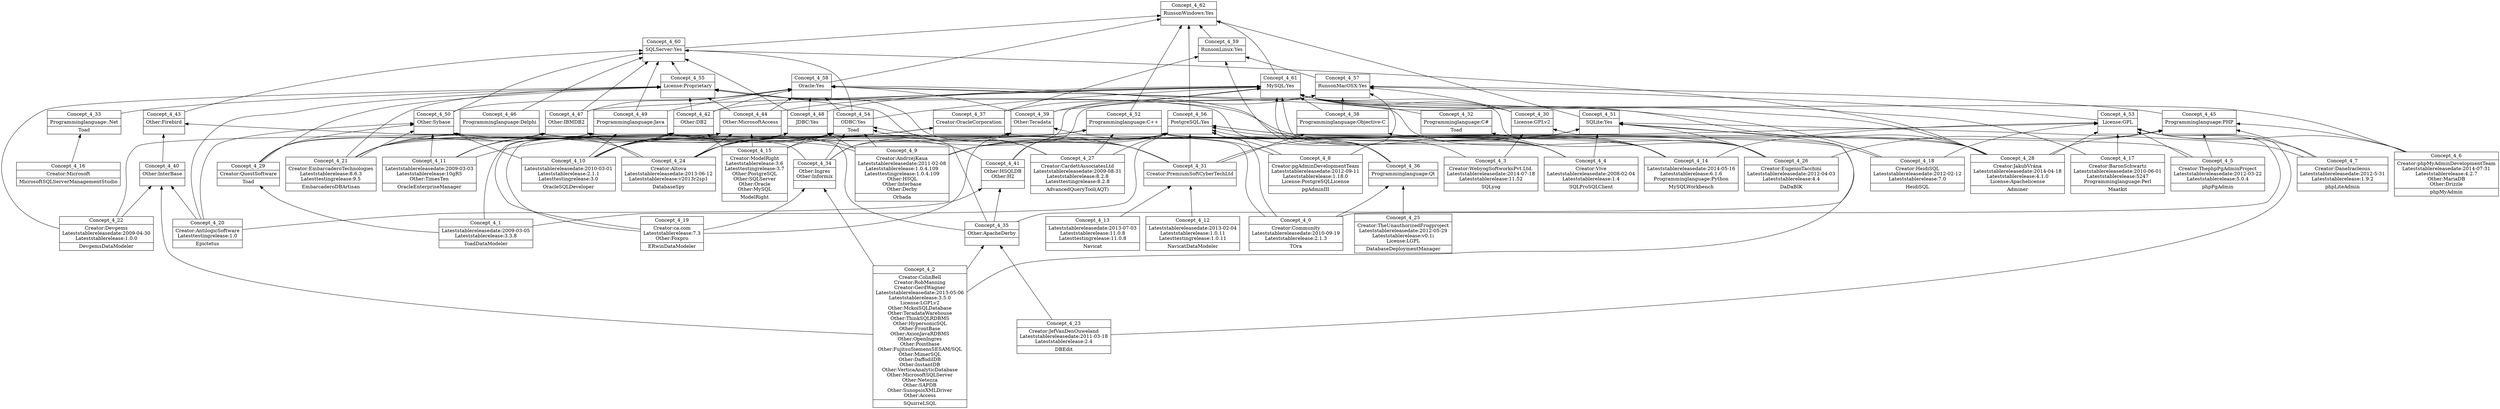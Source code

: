 digraph G { 
	rankdir=BT;
subgraph 4 { 
label="4";
1 [shape=record,label="{Concept_4_6|Creator:phpMyAdminDevelopmentTeam\nLateststablereleasedate:2014-07-31\nLateststablerelease:4.2.7\nOther:MariaDB\nOther:Drizzle\n|phpMyAdmin\n}"];
2 [shape=record,label="{Concept_4_5|Creator:ThephpPgAdminProject\nLateststablereleasedate:2012-03-22\nLateststablerelease:5.0.4\n|phpPgAdmin\n}"];
3 [shape=record,label="{Concept_4_23|Creator:JefVanDenOuweland\nLateststablereleasedate:2011-03-18\nLateststablerelease:2.4\n|DBEdit\n}"];
4 [shape=record,label="{Concept_4_17|Creator:BaronSchwartz\nLateststablereleasedate:2010-06-01\nLateststablerelease:5247\nProgramminglanguage:Perl\n|Maatkit\n}"];
5 [shape=record,label="{Concept_4_22|Creator:Devgems\nLateststablereleasedate:2009-04-30\nLateststablerelease:1.0.0\n|DevgemsDataModeler\n}"];
6 [shape=record,label="{Concept_4_15|Creator:ModelRight\nLateststablerelease:3.6\nLatesttestingrelease:3.7\nOther:PostgreSQL\nOther:SQLServer\nOther:Oracle\nOther:MySQL\n|ModelRight\n}"];
7 [shape=record,label="{Concept_4_0|Creator:Community\nLateststablereleasedate:2010-09-19\nLateststablerelease:2.1.3\n|TOra\n}"];
8 [shape=record,label="{Concept_4_21|Creator:EmbarcaderoTechnologies\nLateststablerelease:8.6.3\nLatesttestingrelease:9.5\n|EmbarcaderoDBArtisan\n}"];
9 [shape=record,label="{Concept_4_24|Creator:Altova\nLateststablereleasedate:2013-06-12\nLateststablerelease:v2013r2sp1\n|DatabaseSpy\n}"];
10 [shape=record,label="{Concept_4_28|Creator:JakubVrána\nLateststablereleasedate:2014-04-18\nLateststablerelease:4.1.0\nLicense:Apachelicense\n|Adminer\n}"];
11 [shape=record,label="{Concept_4_20|Creator:AntilogicSoftware\nLatesttestingrelease:1.0\n|Epictetus\n}"];
12 [shape=record,label="{Concept_4_16|Creator:Microsoft\n|MicrosoftSQLServerManagementStudio\n}"];
13 [shape=record,label="{Concept_4_8|Creator:pgAdminDevelopmentTeam\nLateststablereleasedate:2012-09-11\nLateststablerelease:1.18.0\nLicense:PostgreSQLLicense\n|pgAdminIII\n}"];
14 [shape=record,label="{Concept_4_3|Creator:WebyogSoftworksPvt.Ltd.\nLateststablereleasedate:2014-07-18\nLateststablerelease:11.52\n|SQLyog\n}"];
15 [shape=record,label="{Concept_4_19|Creator:ca.com\nLateststablerelease:7.3\nOther:Foxpro\n|ERwinDataModeler\n}"];
16 [shape=record,label="{Concept_4_7|Creator:DaneIracleous\nLateststablereleasedate:2012-5-31\nLateststablerelease:1.9.2\n|phpLiteAdmin\n}"];
17 [shape=record,label="{Concept_4_18|Creator:HeidiSQL\nLateststablereleasedate:2012-02-12\nLateststablerelease:7.0\n|HeidiSQL\n}"];
18 [shape=record,label="{Concept_4_12|Lateststablereleasedate:2013-02-04\nLateststablerelease:1.0.11\nLatesttestingrelease:1.0.11\n|NavicatDataModeler\n}"];
19 [shape=record,label="{Concept_4_13|Lateststablereleasedate:2013-07-03\nLateststablerelease:11.0.8\nLatesttestingrelease:11.0.8\n|Navicat\n}"];
20 [shape=record,label="{Concept_4_10|Lateststablereleasedate:2010-03-01\nLateststablerelease:2.1.1\nLatesttestingrelease:3.0\n|OracleSQLDeveloper\n}"];
21 [shape=record,label="{Concept_4_11|Lateststablereleasedate:2009-03-03\nLateststablerelease:10gR5\nOther:TimesTen\n|OracleEnterpriseManager\n}"];
22 [shape=record,label="{Concept_4_26|Creator:EugenioTacchini\nLateststablereleasedate:2012-04-03\nLateststablerelease:4.4\n|DaDaBIK\n}"];
23 [shape=record,label="{Concept_4_1|Lateststablereleasedate:2009-03-05\nLateststablerelease:3.3.8\n|ToadDataModeler\n}"];
24 [shape=record,label="{Concept_4_14|Lateststablereleasedate:2014-05-16\nLateststablerelease:6.1.6\nProgramminglanguage:Python\n|MySQLWorkbench\n}"];
25 [shape=record,label="{Concept_4_25|Creator:TheUnauthorizedFrogproject\nLateststablereleasedate:2012-05-29\nLateststablerelease:v0.1i\nLicense:LGPL\n|DatabaseDeploymentManager\n}"];
26 [shape=record,label="{Concept_4_4|Creator:Vive\nLateststablereleasedate:2008-02-04\nLateststablerelease:1.4\n|SQLProSQLClient\n}"];
27 [shape=record,label="{Concept_4_9|Creator:AndrzejKaua\nLateststablereleasedate:2011-02-08\nLateststablerelease:1.0.4.109\nLatesttestingrelease:1.0.4.109\nOther:HSQL\nOther:Interbase\nOther:Derby\n|Orbada\n}"];
28 [shape=record,label="{Concept_4_2|Creator:ColinBell\nCreator:RobManning\nCreator:GerdWagner\nLateststablereleasedate:2013-05-06\nLateststablerelease:3.5.0\nLicense:LGPLv2\nOther:MckoiSQLDatabase\nOther:TeradataWarehouse\nOther:ThinkSQLRDBMS\nOther:HypersonicSQL\nOther:FrontBase\nOther:AxionJavaRDBMS\nOther:OpenIngres\nOther:Pointbase\nOther:FujitsuSiemensSESAM/SQL\nOther:MimerSQL\nOther:DaffodilDB\nOther:InstantDB\nOther:VerticaAnalyticDatabase\nOther:MicrosoftSQLServer\nOther:Netezza\nOther:SAPDB\nOther:SunopsisXMLDriver\nOther:Access\n|SQuirreLSQL\n}"];
29 [shape=record,label="{Concept_4_27|Creator:CardettAssociatesLtd\nLateststablereleasedate:2009-08-31\nLateststablerelease:8.2.8\nLatesttestingrelease:8.2.8\n|AdvancedQueryTool(AQT)\n}"];
30 [shape=record,label="{Concept_4_31|Creator:PremiumSoftCyberTechLtd\n|}"];
31 [shape=record,label="{Concept_4_30|License:GPLv2\n|}"];
32 [shape=record,label="{Concept_4_34|Other:Ingres\nOther:Informix\n|}"];
33 [shape=record,label="{Concept_4_35|Other:ApacheDerby\n|}"];
34 [shape=record,label="{Concept_4_36|Programminglanguage:Qt\n|}"];
35 [shape=record,label="{Concept_4_32|Programminglanguage:C#\n|Toad\n}"];
36 [shape=record,label="{Concept_4_33|Programminglanguage:.Net\n|Toad\n}"];
37 [shape=record,label="{Concept_4_29|Creator:QuestSoftware\n|Toad\n}"];
38 [shape=record,label="{Concept_4_37|Creator:OracleCorporation\n|}"];
39 [shape=record,label="{Concept_4_40|Other:InterBase\n|}"];
40 [shape=record,label="{Concept_4_39|Other:Teradata\n|}"];
41 [shape=record,label="{Concept_4_41|Other:HSQLDB\nOther:H2\n|}"];
42 [shape=record,label="{Concept_4_38|Programminglanguage:Objective-C\n|}"];
43 [shape=record,label="{Concept_4_43|Other:Firebird\n|}"];
44 [shape=record,label="{Concept_4_42|Other:DB2\n|}"];
45 [shape=record,label="{Concept_4_44|Other:MicrosoftAccess\n|}"];
46 [shape=record,label="{Concept_4_45|Programminglanguage:PHP\n|}"];
47 [shape=record,label="{Concept_4_48|JDBC:Yes\n|}"];
48 [shape=record,label="{Concept_4_47|Other:IBMDB2\n|}"];
49 [shape=record,label="{Concept_4_46|Programminglanguage:Delphi\n|}"];
50 [shape=record,label="{Concept_4_51|SQLite:Yes\n|}"];
51 [shape=record,label="{Concept_4_50|Other:Sybase\n|}"];
52 [shape=record,label="{Concept_4_53|License:GPL\n|}"];
53 [shape=record,label="{Concept_4_52|Programminglanguage:C++\n|}"];
54 [shape=record,label="{Concept_4_54|ODBC:Yes\n|Toad\n}"];
55 [shape=record,label="{Concept_4_55|License:Proprietary\n|}"];
56 [shape=record,label="{Concept_4_56|PostgreSQL:Yes\n|}"];
57 [shape=record,label="{Concept_4_57|RunsonMacOSX:Yes\n|}"];
58 [shape=record,label="{Concept_4_58|Oracle:Yes\n|}"];
59 [shape=record,label="{Concept_4_59|RunsonLinux:Yes\n|}"];
60 [shape=record,label="{Concept_4_60|SQLServer:Yes\n|}"];
61 [shape=record,label="{Concept_4_61|MySQL:Yes\n|}"];
62 [shape=record,label="{Concept_4_62|RunsonWindows:Yes\n|}"];
63 [shape=record,label="{Concept_4_49|Programminglanguage:Java\n|}"];
	18 -> 30
	19 -> 30
	14 -> 31
	28 -> 31
	15 -> 32
	28 -> 32
	3 -> 33
	28 -> 33
	7 -> 34
	25 -> 34
	24 -> 35
	12 -> 36
	23 -> 37
	21 -> 38
	20 -> 38
	24 -> 38
	5 -> 39
	11 -> 39
	28 -> 39
	7 -> 40
	20 -> 40
	15 -> 40
	11 -> 41
	33 -> 41
	24 -> 42
	30 -> 42
	39 -> 43
	27 -> 43
	15 -> 44
	21 -> 44
	20 -> 44
	6 -> 44
	23 -> 45
	9 -> 45
	15 -> 45
	20 -> 45
	6 -> 45
	16 -> 46
	2 -> 46
	10 -> 46
	22 -> 46
	1 -> 46
	27 -> 47
	8 -> 47
	33 -> 47
	9 -> 47
	20 -> 47
	9 -> 48
	8 -> 48
	33 -> 48
	37 -> 48
	17 -> 49
	5 -> 49
	30 -> 49
	37 -> 49
	16 -> 50
	27 -> 50
	33 -> 50
	10 -> 50
	22 -> 50
	26 -> 50
	30 -> 50
	32 -> 51
	8 -> 51
	11 -> 51
	9 -> 51
	21 -> 51
	20 -> 51
	37 -> 51
	7 -> 52
	16 -> 52
	27 -> 52
	17 -> 52
	3 -> 52
	1 -> 52
	2 -> 52
	4 -> 52
	10 -> 52
	24 -> 52
	8 -> 53
	34 -> 53
	9 -> 53
	14 -> 53
	13 -> 53
	29 -> 53
	24 -> 53
	26 -> 53
	6 -> 53
	32 -> 54
	27 -> 54
	8 -> 54
	9 -> 54
	29 -> 54
	20 -> 54
	30 -> 54
	6 -> 54
	8 -> 55
	5 -> 55
	45 -> 55
	44 -> 55
	29 -> 55
	36 -> 55
	30 -> 55
	37 -> 55
	11 -> 55
	22 -> 55
	26 -> 55
	2 -> 56
	29 -> 56
	30 -> 56
	7 -> 56
	23 -> 56
	32 -> 56
	27 -> 56
	41 -> 56
	9 -> 56
	10 -> 56
	13 -> 56
	22 -> 56
	26 -> 56
	40 -> 57
	32 -> 57
	42 -> 57
	52 -> 57
	41 -> 57
	13 -> 57
	46 -> 57
	31 -> 57
	45 -> 58
	44 -> 58
	40 -> 58
	51 -> 58
	48 -> 58
	10 -> 58
	63 -> 58
	22 -> 58
	26 -> 58
	54 -> 58
	47 -> 58
	57 -> 59
	38 -> 59
	34 -> 59
	43 -> 60
	51 -> 60
	55 -> 60
	49 -> 60
	48 -> 60
	10 -> 60
	63 -> 60
	54 -> 60
	47 -> 60
	42 -> 61
	45 -> 61
	34 -> 61
	1 -> 61
	44 -> 61
	31 -> 61
	40 -> 61
	38 -> 61
	17 -> 61
	4 -> 61
	48 -> 61
	10 -> 61
	26 -> 61
	22 -> 61
	35 -> 61
	54 -> 61
	47 -> 61
	61 -> 62
	59 -> 62
	60 -> 62
	53 -> 62
	50 -> 62
	58 -> 62
	56 -> 62
	27 -> 63
	8 -> 63
	41 -> 63
	21 -> 63
	20 -> 63
}
}